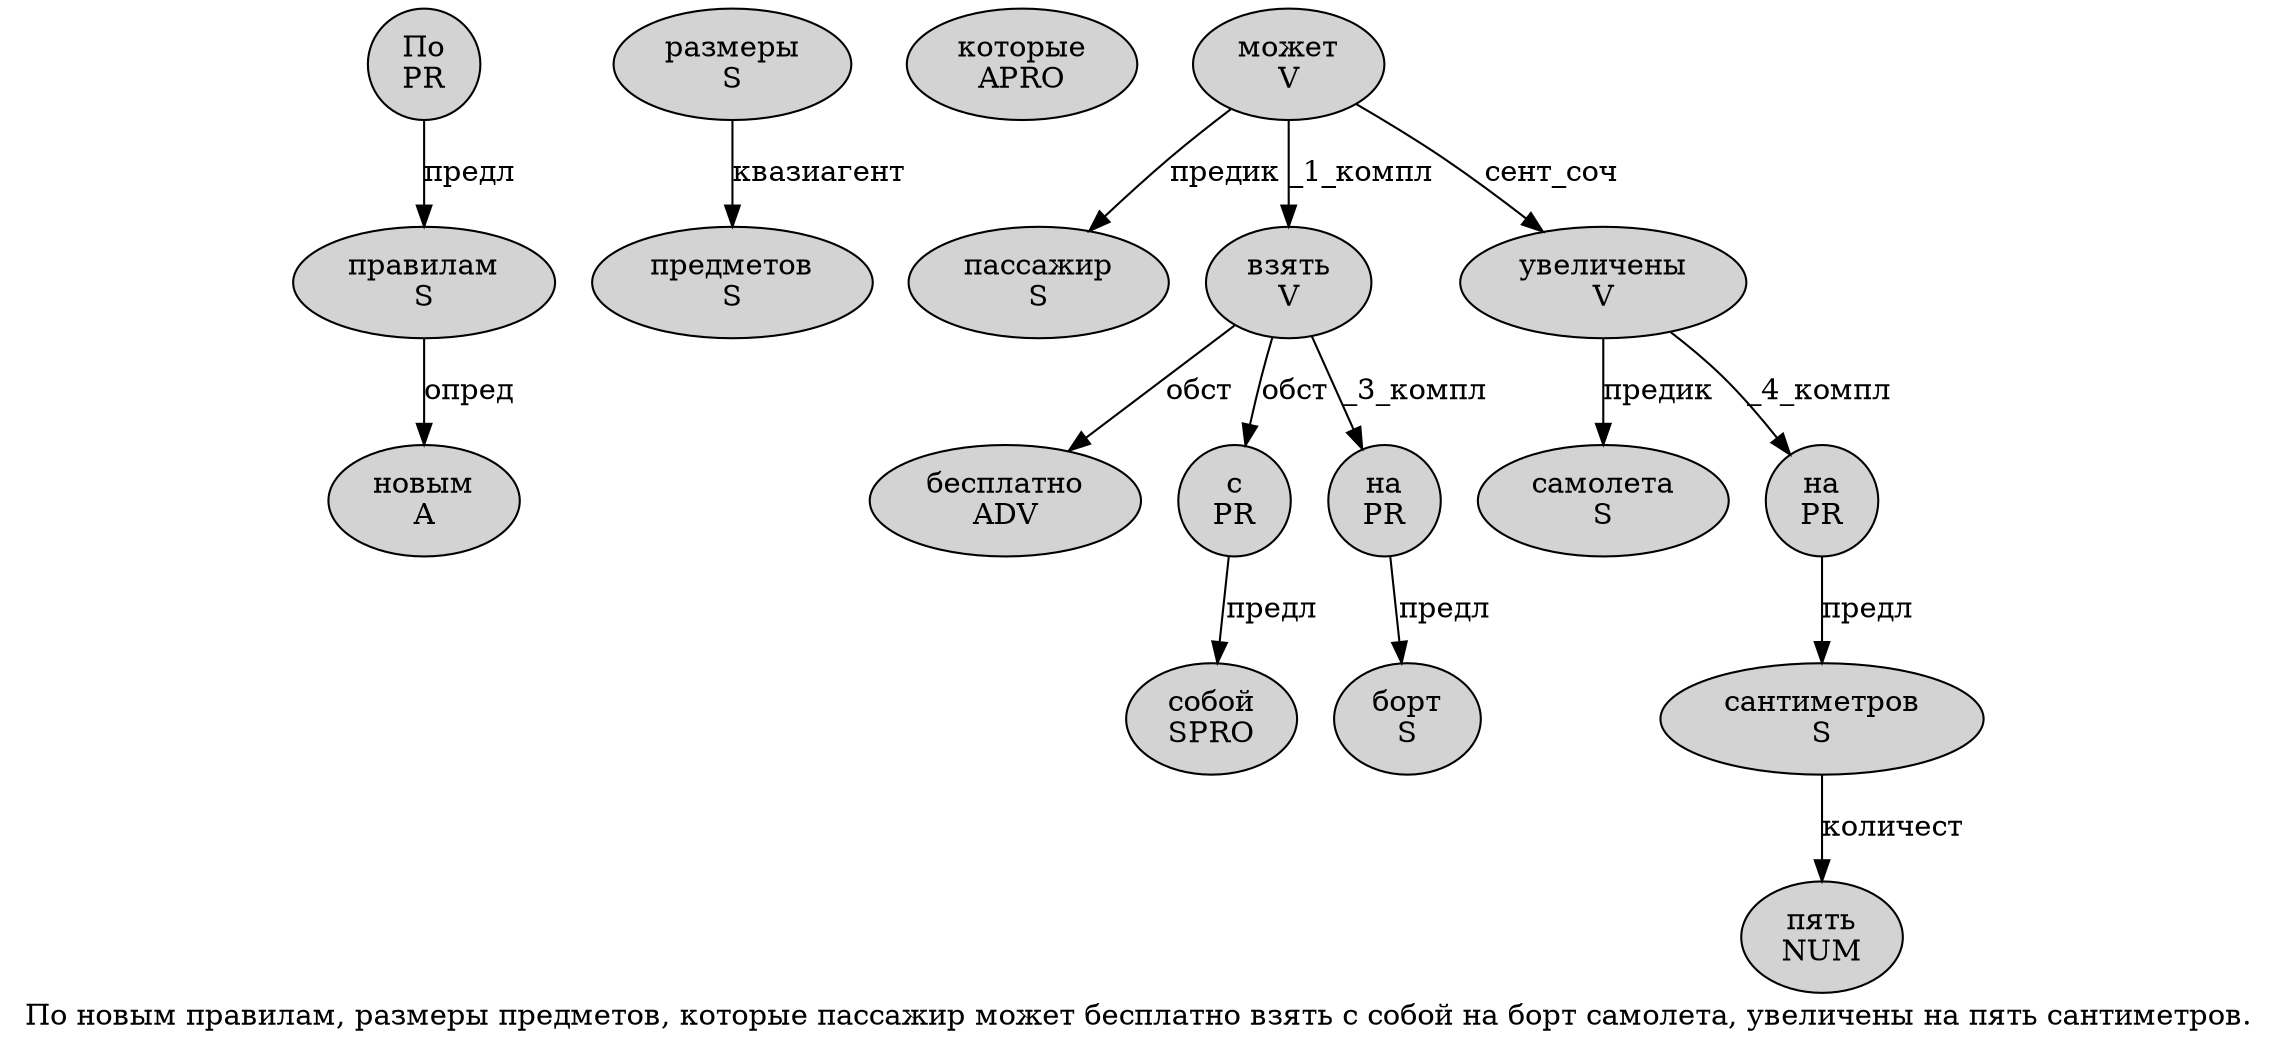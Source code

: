 digraph SENTENCE_1207 {
	graph [label="По новым правилам, размеры предметов, которые пассажир может бесплатно взять с собой на борт самолета, увеличены на пять сантиметров."]
	node [style=filled]
		0 [label="По
PR" color="" fillcolor=lightgray penwidth=1 shape=ellipse]
		1 [label="новым
A" color="" fillcolor=lightgray penwidth=1 shape=ellipse]
		2 [label="правилам
S" color="" fillcolor=lightgray penwidth=1 shape=ellipse]
		4 [label="размеры
S" color="" fillcolor=lightgray penwidth=1 shape=ellipse]
		5 [label="предметов
S" color="" fillcolor=lightgray penwidth=1 shape=ellipse]
		7 [label="которые
APRO" color="" fillcolor=lightgray penwidth=1 shape=ellipse]
		8 [label="пассажир
S" color="" fillcolor=lightgray penwidth=1 shape=ellipse]
		9 [label="может
V" color="" fillcolor=lightgray penwidth=1 shape=ellipse]
		10 [label="бесплатно
ADV" color="" fillcolor=lightgray penwidth=1 shape=ellipse]
		11 [label="взять
V" color="" fillcolor=lightgray penwidth=1 shape=ellipse]
		12 [label="с
PR" color="" fillcolor=lightgray penwidth=1 shape=ellipse]
		13 [label="собой
SPRO" color="" fillcolor=lightgray penwidth=1 shape=ellipse]
		14 [label="на
PR" color="" fillcolor=lightgray penwidth=1 shape=ellipse]
		15 [label="борт
S" color="" fillcolor=lightgray penwidth=1 shape=ellipse]
		16 [label="самолета
S" color="" fillcolor=lightgray penwidth=1 shape=ellipse]
		18 [label="увеличены
V" color="" fillcolor=lightgray penwidth=1 shape=ellipse]
		19 [label="на
PR" color="" fillcolor=lightgray penwidth=1 shape=ellipse]
		20 [label="пять
NUM" color="" fillcolor=lightgray penwidth=1 shape=ellipse]
		21 [label="сантиметров
S" color="" fillcolor=lightgray penwidth=1 shape=ellipse]
			21 -> 20 [label="количест"]
			0 -> 2 [label="предл"]
			4 -> 5 [label="квазиагент"]
			19 -> 21 [label="предл"]
			2 -> 1 [label="опред"]
			12 -> 13 [label="предл"]
			14 -> 15 [label="предл"]
			18 -> 16 [label="предик"]
			18 -> 19 [label="_4_компл"]
			9 -> 8 [label="предик"]
			9 -> 11 [label="_1_компл"]
			9 -> 18 [label="сент_соч"]
			11 -> 10 [label="обст"]
			11 -> 12 [label="обст"]
			11 -> 14 [label="_3_компл"]
}